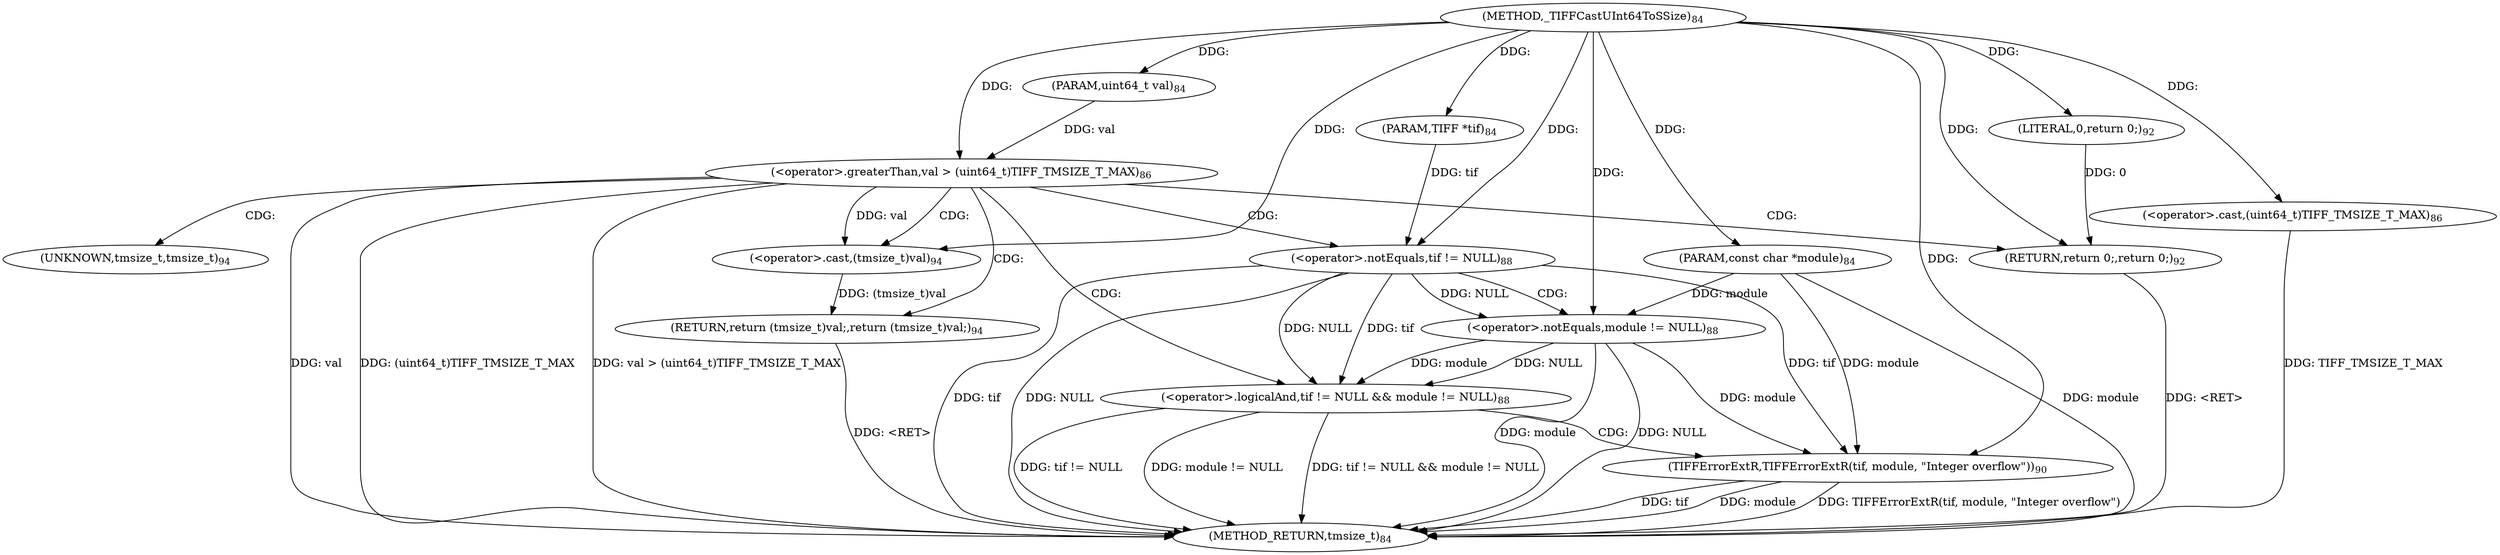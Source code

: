 digraph "_TIFFCastUInt64ToSSize" {  
"20755" [label = <(METHOD,_TIFFCastUInt64ToSSize)<SUB>84</SUB>> ]
"20786" [label = <(METHOD_RETURN,tmsize_t)<SUB>84</SUB>> ]
"20756" [label = <(PARAM,TIFF *tif)<SUB>84</SUB>> ]
"20757" [label = <(PARAM,uint64_t val)<SUB>84</SUB>> ]
"20758" [label = <(PARAM,const char *module)<SUB>84</SUB>> ]
"20782" [label = <(RETURN,return (tmsize_t)val;,return (tmsize_t)val;)<SUB>94</SUB>> ]
"20761" [label = <(&lt;operator&gt;.greaterThan,val &gt; (uint64_t)TIFF_TMSIZE_T_MAX)<SUB>86</SUB>> ]
"20783" [label = <(&lt;operator&gt;.cast,(tmsize_t)val)<SUB>94</SUB>> ]
"20780" [label = <(RETURN,return 0;,return 0;)<SUB>92</SUB>> ]
"20763" [label = <(&lt;operator&gt;.cast,(uint64_t)TIFF_TMSIZE_T_MAX)<SUB>86</SUB>> ]
"20768" [label = <(&lt;operator&gt;.logicalAnd,tif != NULL &amp;&amp; module != NULL)<SUB>88</SUB>> ]
"20781" [label = <(LITERAL,0,return 0;)<SUB>92</SUB>> ]
"20776" [label = <(TIFFErrorExtR,TIFFErrorExtR(tif, module, &quot;Integer overflow&quot;))<SUB>90</SUB>> ]
"20769" [label = <(&lt;operator&gt;.notEquals,tif != NULL)<SUB>88</SUB>> ]
"20772" [label = <(&lt;operator&gt;.notEquals,module != NULL)<SUB>88</SUB>> ]
"20784" [label = <(UNKNOWN,tmsize_t,tmsize_t)<SUB>94</SUB>> ]
  "20780" -> "20786"  [ label = "DDG: &lt;RET&gt;"] 
  "20782" -> "20786"  [ label = "DDG: &lt;RET&gt;"] 
  "20758" -> "20786"  [ label = "DDG: module"] 
  "20761" -> "20786"  [ label = "DDG: val"] 
  "20761" -> "20786"  [ label = "DDG: (uint64_t)TIFF_TMSIZE_T_MAX"] 
  "20761" -> "20786"  [ label = "DDG: val &gt; (uint64_t)TIFF_TMSIZE_T_MAX"] 
  "20769" -> "20786"  [ label = "DDG: tif"] 
  "20769" -> "20786"  [ label = "DDG: NULL"] 
  "20768" -> "20786"  [ label = "DDG: tif != NULL"] 
  "20772" -> "20786"  [ label = "DDG: module"] 
  "20772" -> "20786"  [ label = "DDG: NULL"] 
  "20768" -> "20786"  [ label = "DDG: module != NULL"] 
  "20768" -> "20786"  [ label = "DDG: tif != NULL &amp;&amp; module != NULL"] 
  "20776" -> "20786"  [ label = "DDG: tif"] 
  "20776" -> "20786"  [ label = "DDG: module"] 
  "20776" -> "20786"  [ label = "DDG: TIFFErrorExtR(tif, module, &quot;Integer overflow&quot;)"] 
  "20763" -> "20786"  [ label = "DDG: TIFF_TMSIZE_T_MAX"] 
  "20755" -> "20756"  [ label = "DDG: "] 
  "20755" -> "20757"  [ label = "DDG: "] 
  "20755" -> "20758"  [ label = "DDG: "] 
  "20783" -> "20782"  [ label = "DDG: (tmsize_t)val"] 
  "20761" -> "20783"  [ label = "DDG: val"] 
  "20755" -> "20783"  [ label = "DDG: "] 
  "20757" -> "20761"  [ label = "DDG: val"] 
  "20755" -> "20761"  [ label = "DDG: "] 
  "20781" -> "20780"  [ label = "DDG: 0"] 
  "20755" -> "20780"  [ label = "DDG: "] 
  "20755" -> "20763"  [ label = "DDG: "] 
  "20755" -> "20781"  [ label = "DDG: "] 
  "20769" -> "20768"  [ label = "DDG: tif"] 
  "20769" -> "20768"  [ label = "DDG: NULL"] 
  "20772" -> "20768"  [ label = "DDG: module"] 
  "20772" -> "20768"  [ label = "DDG: NULL"] 
  "20756" -> "20769"  [ label = "DDG: tif"] 
  "20755" -> "20769"  [ label = "DDG: "] 
  "20758" -> "20772"  [ label = "DDG: module"] 
  "20755" -> "20772"  [ label = "DDG: "] 
  "20769" -> "20772"  [ label = "DDG: NULL"] 
  "20769" -> "20776"  [ label = "DDG: tif"] 
  "20755" -> "20776"  [ label = "DDG: "] 
  "20772" -> "20776"  [ label = "DDG: module"] 
  "20758" -> "20776"  [ label = "DDG: module"] 
  "20761" -> "20780"  [ label = "CDG: "] 
  "20761" -> "20782"  [ label = "CDG: "] 
  "20761" -> "20783"  [ label = "CDG: "] 
  "20761" -> "20768"  [ label = "CDG: "] 
  "20761" -> "20784"  [ label = "CDG: "] 
  "20761" -> "20769"  [ label = "CDG: "] 
  "20768" -> "20776"  [ label = "CDG: "] 
  "20769" -> "20772"  [ label = "CDG: "] 
}
